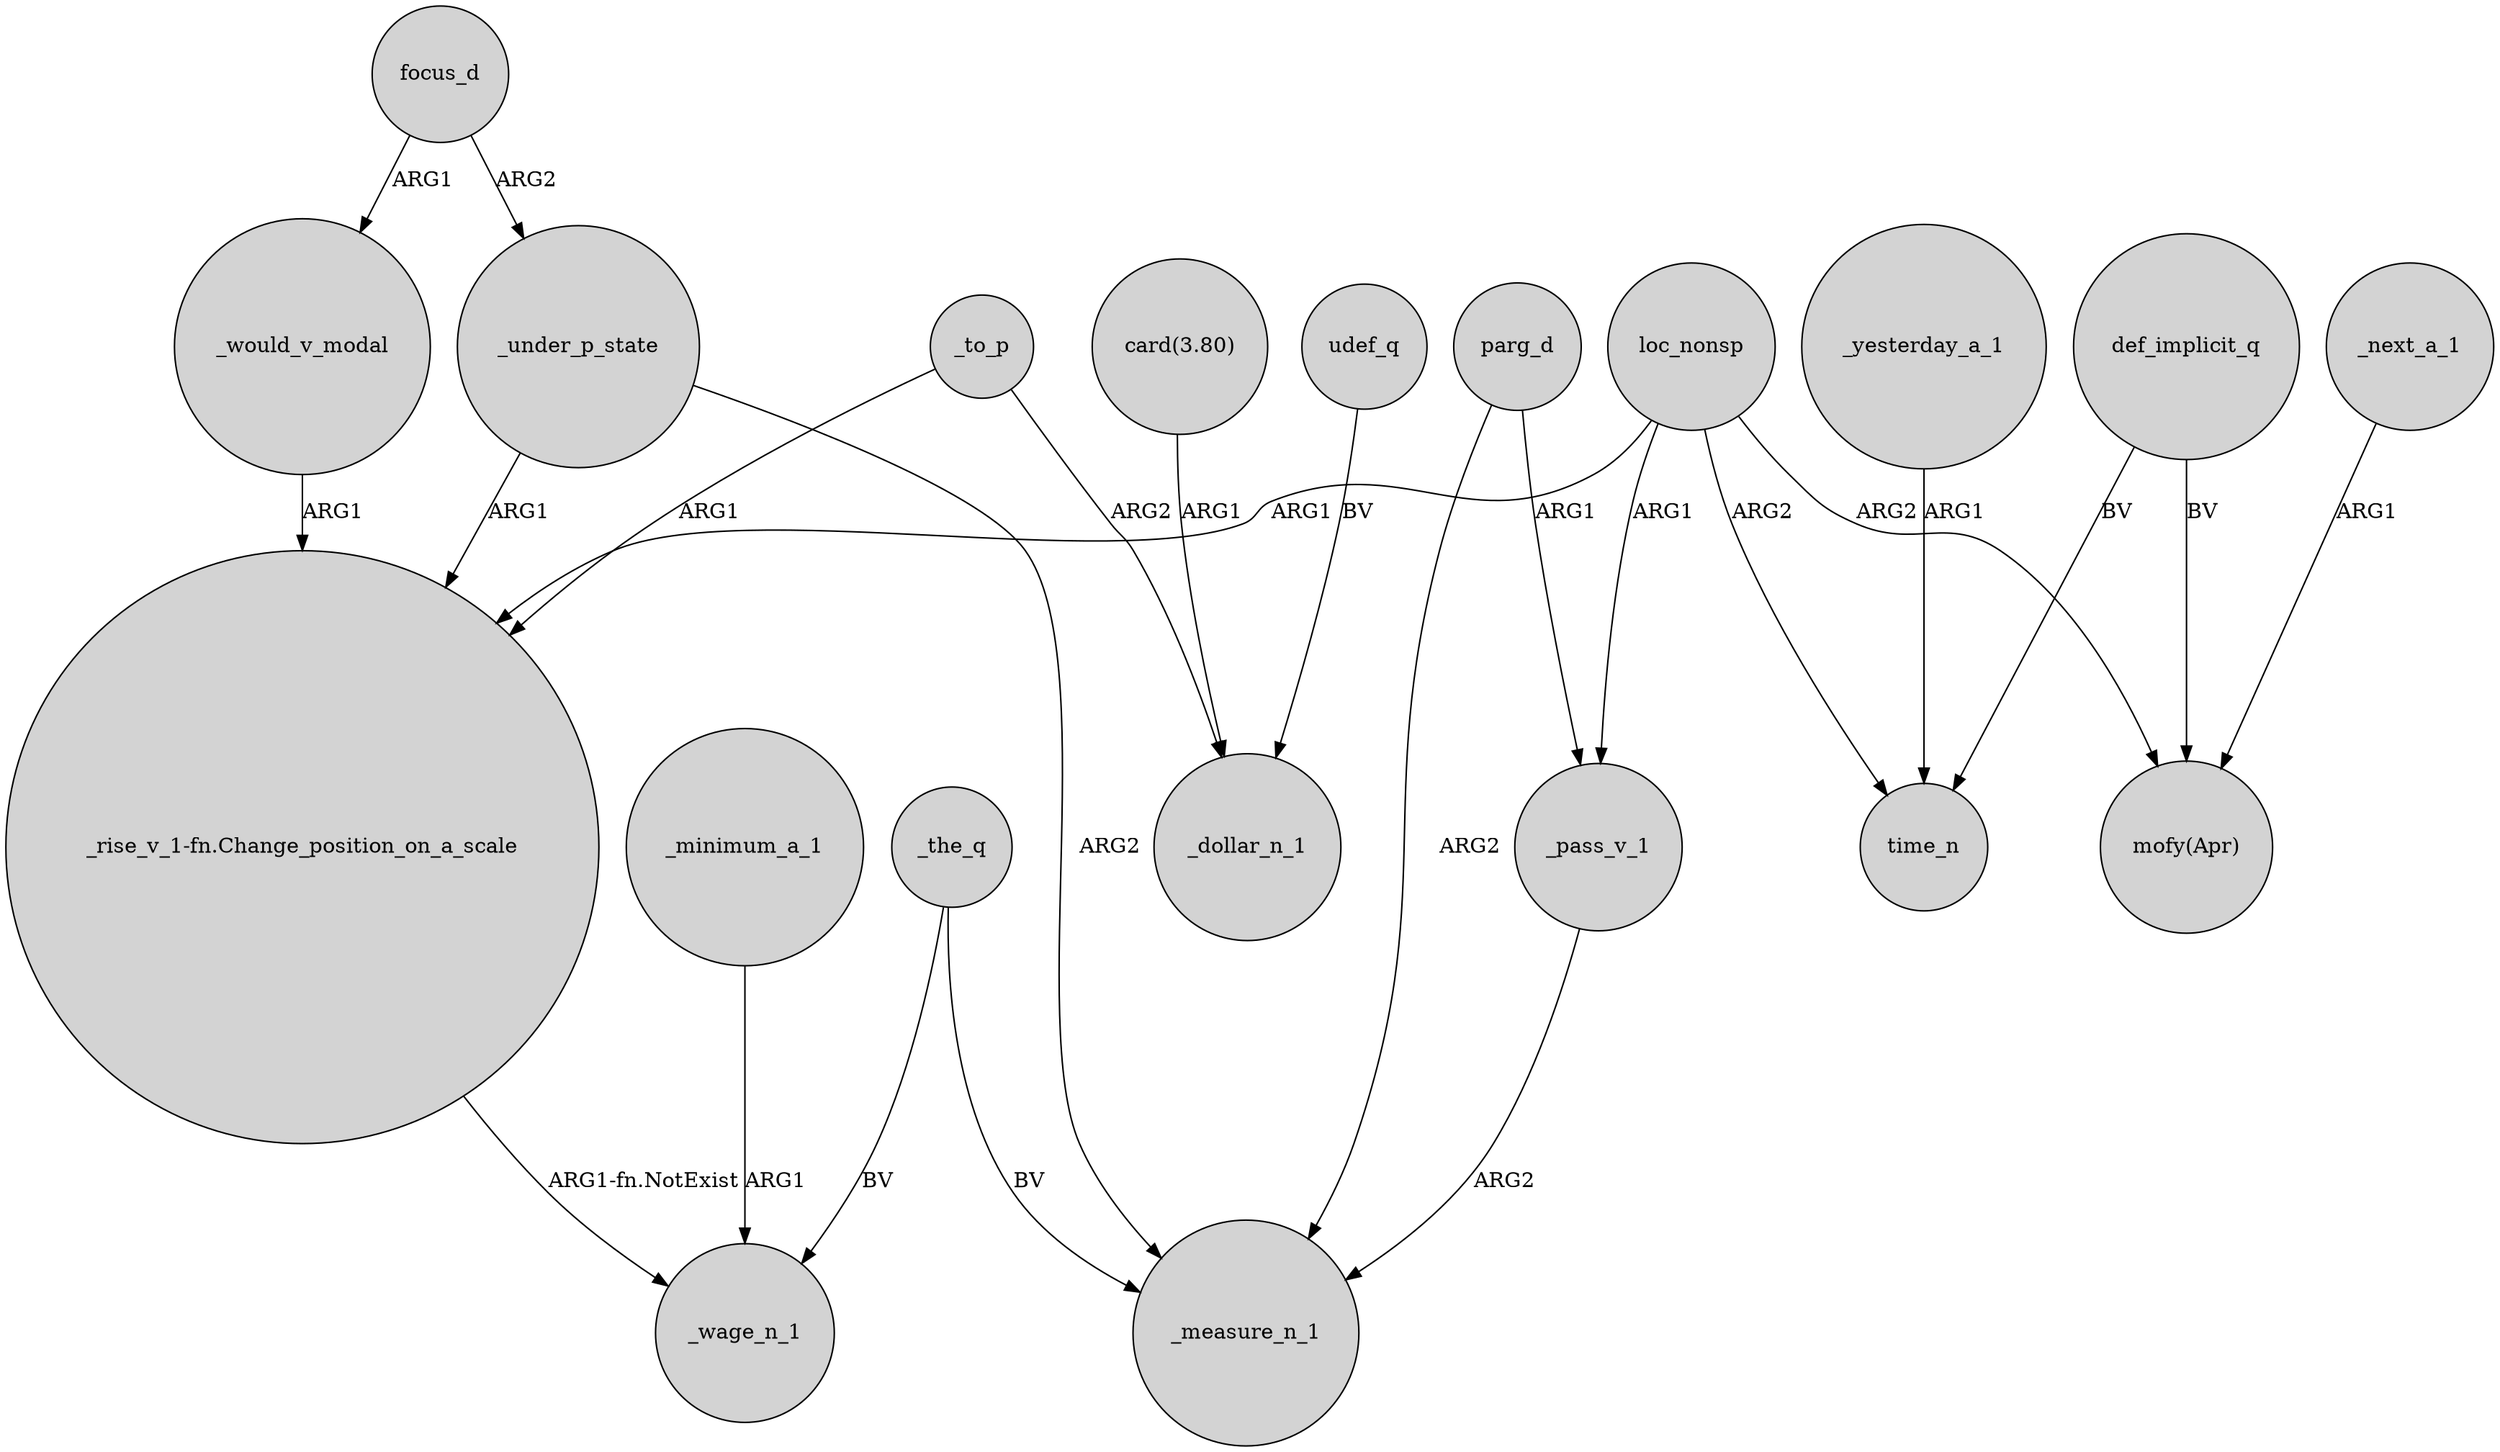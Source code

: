 digraph {
	node [shape=circle style=filled]
	_the_q -> _wage_n_1 [label=BV]
	_the_q -> _measure_n_1 [label=BV]
	_yesterday_a_1 -> time_n [label=ARG1]
	_to_p -> _dollar_n_1 [label=ARG2]
	_pass_v_1 -> _measure_n_1 [label=ARG2]
	loc_nonsp -> "mofy(Apr)" [label=ARG2]
	focus_d -> _would_v_modal [label=ARG1]
	_minimum_a_1 -> _wage_n_1 [label=ARG1]
	parg_d -> _pass_v_1 [label=ARG1]
	loc_nonsp -> _pass_v_1 [label=ARG1]
	"card(3.80)" -> _dollar_n_1 [label=ARG1]
	def_implicit_q -> "mofy(Apr)" [label=BV]
	_under_p_state -> _measure_n_1 [label=ARG2]
	loc_nonsp -> time_n [label=ARG2]
	_next_a_1 -> "mofy(Apr)" [label=ARG1]
	loc_nonsp -> "_rise_v_1-fn.Change_position_on_a_scale" [label=ARG1]
	_under_p_state -> "_rise_v_1-fn.Change_position_on_a_scale" [label=ARG1]
	"_rise_v_1-fn.Change_position_on_a_scale" -> _wage_n_1 [label="ARG1-fn.NotExist"]
	parg_d -> _measure_n_1 [label=ARG2]
	_would_v_modal -> "_rise_v_1-fn.Change_position_on_a_scale" [label=ARG1]
	_to_p -> "_rise_v_1-fn.Change_position_on_a_scale" [label=ARG1]
	focus_d -> _under_p_state [label=ARG2]
	udef_q -> _dollar_n_1 [label=BV]
	def_implicit_q -> time_n [label=BV]
}
